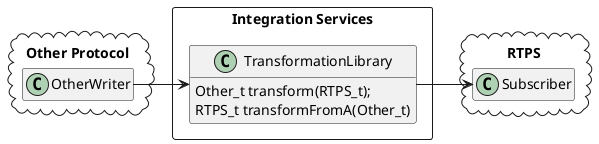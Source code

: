@startuml

hide empty members

package "Other Protocol" <<Cloud>> {
    class OtherWriter
}

package "Integration Services" <<Rectangle>> {
    class TransformationLibrary
    {
        Other_t transform(RTPS_t);
        RTPS_t transformFromA(Other_t)
    }
}

package "RTPS" <<Cloud>> {
    class Subscriber
}

OtherWriter -right-> TransformationLibrary
TransformationLibrary -right-> Subscriber


@enduml